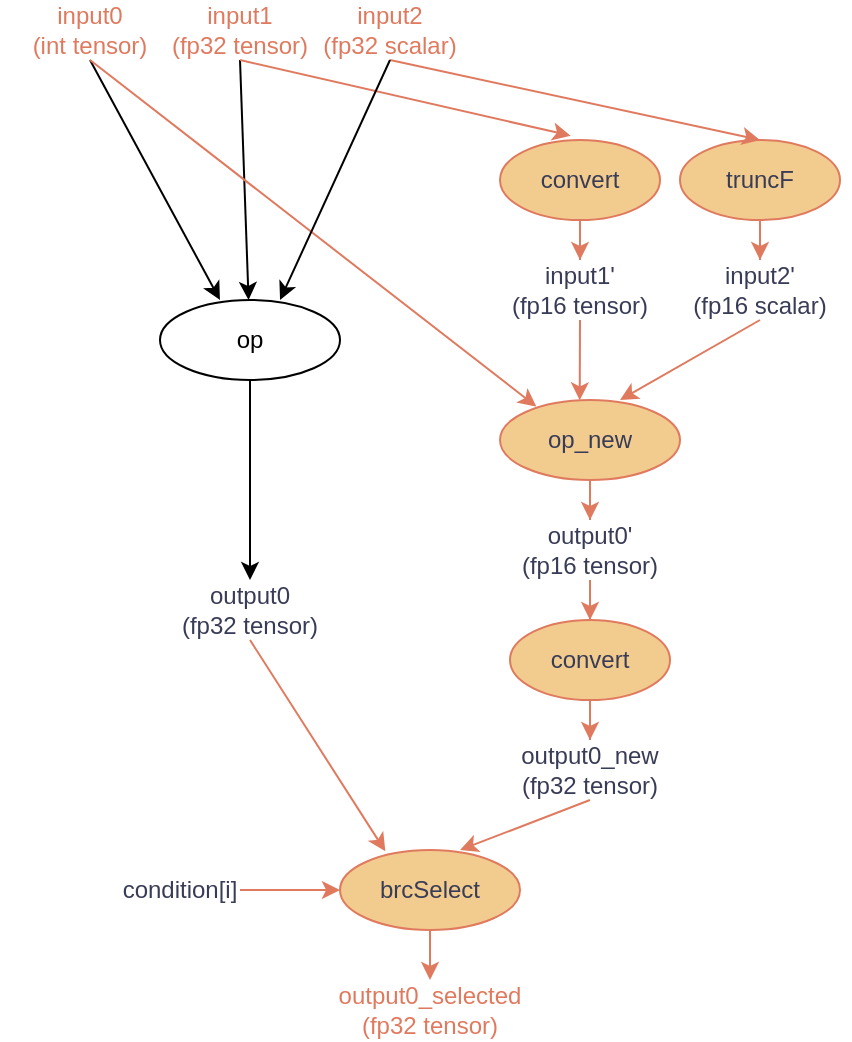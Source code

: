<mxfile version="27.1.6">
  <diagram name="第 1 页" id="8usLCUESEWRcv9b8wNLU">
    <mxGraphModel dx="823" dy="527" grid="1" gridSize="10" guides="1" tooltips="1" connect="1" arrows="1" fold="1" page="1" pageScale="1" pageWidth="827" pageHeight="1169" math="0" shadow="0">
      <root>
        <mxCell id="0" />
        <mxCell id="1" parent="0" />
        <mxCell id="YgcYX4NG-kuvZ8Um1KBY-14" value="" style="edgeStyle=orthogonalEdgeStyle;rounded=0;orthogonalLoop=1;jettySize=auto;html=1;labelBackgroundColor=none;fontColor=default;" edge="1" parent="1" source="YgcYX4NG-kuvZ8Um1KBY-1" target="YgcYX4NG-kuvZ8Um1KBY-9">
          <mxGeometry relative="1" as="geometry" />
        </mxCell>
        <mxCell id="YgcYX4NG-kuvZ8Um1KBY-1" value="op" style="ellipse;whiteSpace=wrap;html=1;labelBackgroundColor=none;" vertex="1" parent="1">
          <mxGeometry x="90" y="310" width="90" height="40" as="geometry" />
        </mxCell>
        <mxCell id="YgcYX4NG-kuvZ8Um1KBY-2" value="input1&lt;div&gt;(fp32 tensor)&lt;/div&gt;" style="text;html=1;align=center;verticalAlign=middle;whiteSpace=wrap;rounded=0;labelBackgroundColor=none;fontColor=light-dark(#e07a5f, #b6b8cf);" vertex="1" parent="1">
          <mxGeometry x="80" y="160" width="100" height="30" as="geometry" />
        </mxCell>
        <mxCell id="YgcYX4NG-kuvZ8Um1KBY-3" value="input2&lt;div&gt;(fp32 scalar)&lt;/div&gt;" style="text;html=1;align=center;verticalAlign=middle;whiteSpace=wrap;rounded=0;labelBackgroundColor=none;fontColor=light-dark(#e07a5f, #b6b8cf);" vertex="1" parent="1">
          <mxGeometry x="160" y="160" width="90" height="30" as="geometry" />
        </mxCell>
        <mxCell id="YgcYX4NG-kuvZ8Um1KBY-4" value="input0&lt;div&gt;(int tensor)&lt;/div&gt;" style="text;html=1;align=center;verticalAlign=middle;whiteSpace=wrap;rounded=0;labelBackgroundColor=none;fontColor=light-dark(#e07a5f, #b6b8cf);" vertex="1" parent="1">
          <mxGeometry x="10" y="160" width="90" height="30" as="geometry" />
        </mxCell>
        <mxCell id="YgcYX4NG-kuvZ8Um1KBY-9" value="output0&lt;div&gt;(fp32 tensor)&lt;/div&gt;" style="text;html=1;align=center;verticalAlign=middle;whiteSpace=wrap;rounded=0;labelBackgroundColor=none;fontColor=#393C56;" vertex="1" parent="1">
          <mxGeometry x="80" y="450" width="110" height="30" as="geometry" />
        </mxCell>
        <mxCell id="YgcYX4NG-kuvZ8Um1KBY-10" value="" style="endArrow=classic;html=1;rounded=0;exitX=0.5;exitY=1;exitDx=0;exitDy=0;labelBackgroundColor=none;fontColor=default;" edge="1" parent="1" source="YgcYX4NG-kuvZ8Um1KBY-2" target="YgcYX4NG-kuvZ8Um1KBY-1">
          <mxGeometry width="50" height="50" relative="1" as="geometry">
            <mxPoint x="270" y="320" as="sourcePoint" />
            <mxPoint x="130" y="230" as="targetPoint" />
          </mxGeometry>
        </mxCell>
        <mxCell id="YgcYX4NG-kuvZ8Um1KBY-13" value="" style="endArrow=classic;html=1;rounded=0;exitX=0.5;exitY=1;exitDx=0;exitDy=0;entryX=0.333;entryY=0;entryDx=0;entryDy=0;entryPerimeter=0;labelBackgroundColor=none;fontColor=default;" edge="1" parent="1" source="YgcYX4NG-kuvZ8Um1KBY-4" target="YgcYX4NG-kuvZ8Um1KBY-1">
          <mxGeometry width="50" height="50" relative="1" as="geometry">
            <mxPoint x="270" y="320" as="sourcePoint" />
            <mxPoint x="320" y="270" as="targetPoint" />
          </mxGeometry>
        </mxCell>
        <mxCell id="YgcYX4NG-kuvZ8Um1KBY-21" value="" style="edgeStyle=orthogonalEdgeStyle;rounded=0;orthogonalLoop=1;jettySize=auto;html=1;labelBackgroundColor=none;strokeColor=#E07A5F;fontColor=default;" edge="1" parent="1" source="YgcYX4NG-kuvZ8Um1KBY-15" target="YgcYX4NG-kuvZ8Um1KBY-19">
          <mxGeometry relative="1" as="geometry" />
        </mxCell>
        <mxCell id="YgcYX4NG-kuvZ8Um1KBY-15" value="convert" style="ellipse;whiteSpace=wrap;html=1;labelBackgroundColor=none;fillColor=#F2CC8F;strokeColor=#E07A5F;fontColor=#393C56;" vertex="1" parent="1">
          <mxGeometry x="260" y="230" width="80" height="40" as="geometry" />
        </mxCell>
        <mxCell id="YgcYX4NG-kuvZ8Um1KBY-24" value="" style="edgeStyle=orthogonalEdgeStyle;rounded=0;orthogonalLoop=1;jettySize=auto;html=1;labelBackgroundColor=none;strokeColor=#E07A5F;fontColor=default;" edge="1" parent="1" source="YgcYX4NG-kuvZ8Um1KBY-16" target="YgcYX4NG-kuvZ8Um1KBY-20">
          <mxGeometry relative="1" as="geometry" />
        </mxCell>
        <mxCell id="YgcYX4NG-kuvZ8Um1KBY-16" value="truncF" style="ellipse;whiteSpace=wrap;html=1;labelBackgroundColor=none;fillColor=#F2CC8F;strokeColor=#E07A5F;fontColor=#393C56;" vertex="1" parent="1">
          <mxGeometry x="350" y="230" width="80" height="40" as="geometry" />
        </mxCell>
        <mxCell id="YgcYX4NG-kuvZ8Um1KBY-17" value="" style="endArrow=classic;html=1;rounded=0;exitX=0.5;exitY=1;exitDx=0;exitDy=0;entryX=0.441;entryY=-0.054;entryDx=0;entryDy=0;entryPerimeter=0;labelBackgroundColor=none;strokeColor=#E07A5F;fontColor=default;" edge="1" parent="1" source="YgcYX4NG-kuvZ8Um1KBY-2" target="YgcYX4NG-kuvZ8Um1KBY-15">
          <mxGeometry width="50" height="50" relative="1" as="geometry">
            <mxPoint x="270" y="320" as="sourcePoint" />
            <mxPoint x="320" y="270" as="targetPoint" />
          </mxGeometry>
        </mxCell>
        <mxCell id="YgcYX4NG-kuvZ8Um1KBY-18" value="" style="endArrow=classic;html=1;rounded=0;exitX=0.5;exitY=1;exitDx=0;exitDy=0;entryX=0.5;entryY=0;entryDx=0;entryDy=0;labelBackgroundColor=none;strokeColor=#E07A5F;fontColor=default;" edge="1" parent="1" source="YgcYX4NG-kuvZ8Um1KBY-3" target="YgcYX4NG-kuvZ8Um1KBY-16">
          <mxGeometry width="50" height="50" relative="1" as="geometry">
            <mxPoint x="270" y="320" as="sourcePoint" />
            <mxPoint x="320" y="270" as="targetPoint" />
          </mxGeometry>
        </mxCell>
        <mxCell id="YgcYX4NG-kuvZ8Um1KBY-19" value="input1&#39;&lt;div&gt;(fp16 tensor)&lt;/div&gt;" style="text;html=1;align=center;verticalAlign=middle;whiteSpace=wrap;rounded=0;labelBackgroundColor=none;fontColor=#393C56;" vertex="1" parent="1">
          <mxGeometry x="260" y="290" width="80" height="30" as="geometry" />
        </mxCell>
        <mxCell id="YgcYX4NG-kuvZ8Um1KBY-20" value="input2&#39;&lt;div&gt;(fp16 scalar)&lt;/div&gt;" style="text;html=1;align=center;verticalAlign=middle;whiteSpace=wrap;rounded=0;labelBackgroundColor=none;fontColor=#393C56;" vertex="1" parent="1">
          <mxGeometry x="345" y="290" width="90" height="30" as="geometry" />
        </mxCell>
        <mxCell id="YgcYX4NG-kuvZ8Um1KBY-25" value="" style="endArrow=classic;html=1;rounded=0;exitX=0.5;exitY=1;exitDx=0;exitDy=0;entryX=0.202;entryY=0.082;entryDx=0;entryDy=0;entryPerimeter=0;labelBackgroundColor=none;strokeColor=#E07A5F;fontColor=default;" edge="1" parent="1" source="YgcYX4NG-kuvZ8Um1KBY-4" target="YgcYX4NG-kuvZ8Um1KBY-26">
          <mxGeometry width="50" height="50" relative="1" as="geometry">
            <mxPoint x="220" y="180" as="sourcePoint" />
            <mxPoint x="240" y="310" as="targetPoint" />
          </mxGeometry>
        </mxCell>
        <mxCell id="YgcYX4NG-kuvZ8Um1KBY-32" value="" style="edgeStyle=orthogonalEdgeStyle;rounded=0;orthogonalLoop=1;jettySize=auto;html=1;labelBackgroundColor=none;strokeColor=#E07A5F;fontColor=default;" edge="1" parent="1" source="YgcYX4NG-kuvZ8Um1KBY-26" target="YgcYX4NG-kuvZ8Um1KBY-30">
          <mxGeometry relative="1" as="geometry" />
        </mxCell>
        <mxCell id="YgcYX4NG-kuvZ8Um1KBY-26" value="op_new" style="ellipse;whiteSpace=wrap;html=1;labelBackgroundColor=none;fillColor=#F2CC8F;strokeColor=#E07A5F;fontColor=#393C56;" vertex="1" parent="1">
          <mxGeometry x="260" y="360" width="90" height="40" as="geometry" />
        </mxCell>
        <mxCell id="YgcYX4NG-kuvZ8Um1KBY-27" value="" style="endArrow=classic;html=1;rounded=0;exitX=0.5;exitY=1;exitDx=0;exitDy=0;entryX=0.443;entryY=0.004;entryDx=0;entryDy=0;entryPerimeter=0;labelBackgroundColor=none;strokeColor=#E07A5F;fontColor=default;" edge="1" parent="1" source="YgcYX4NG-kuvZ8Um1KBY-19" target="YgcYX4NG-kuvZ8Um1KBY-26">
          <mxGeometry width="50" height="50" relative="1" as="geometry">
            <mxPoint x="270" y="320" as="sourcePoint" />
            <mxPoint x="320" y="270" as="targetPoint" />
          </mxGeometry>
        </mxCell>
        <mxCell id="YgcYX4NG-kuvZ8Um1KBY-28" value="" style="endArrow=classic;html=1;rounded=0;exitX=0.5;exitY=1;exitDx=0;exitDy=0;entryX=0.667;entryY=0;entryDx=0;entryDy=0;entryPerimeter=0;labelBackgroundColor=none;strokeColor=#E07A5F;fontColor=default;" edge="1" parent="1" source="YgcYX4NG-kuvZ8Um1KBY-20" target="YgcYX4NG-kuvZ8Um1KBY-26">
          <mxGeometry width="50" height="50" relative="1" as="geometry">
            <mxPoint x="270" y="320" as="sourcePoint" />
            <mxPoint x="320" y="270" as="targetPoint" />
          </mxGeometry>
        </mxCell>
        <mxCell id="YgcYX4NG-kuvZ8Um1KBY-29" value="" style="endArrow=classic;html=1;rounded=0;exitX=0.5;exitY=1;exitDx=0;exitDy=0;entryX=0.667;entryY=0;entryDx=0;entryDy=0;entryPerimeter=0;labelBackgroundColor=none;fontColor=default;" edge="1" parent="1" source="YgcYX4NG-kuvZ8Um1KBY-3" target="YgcYX4NG-kuvZ8Um1KBY-1">
          <mxGeometry width="50" height="50" relative="1" as="geometry">
            <mxPoint x="270" y="320" as="sourcePoint" />
            <mxPoint x="320" y="270" as="targetPoint" />
          </mxGeometry>
        </mxCell>
        <mxCell id="YgcYX4NG-kuvZ8Um1KBY-34" value="" style="edgeStyle=orthogonalEdgeStyle;rounded=0;orthogonalLoop=1;jettySize=auto;html=1;labelBackgroundColor=none;strokeColor=#E07A5F;fontColor=default;" edge="1" parent="1" source="YgcYX4NG-kuvZ8Um1KBY-30" target="YgcYX4NG-kuvZ8Um1KBY-33">
          <mxGeometry relative="1" as="geometry" />
        </mxCell>
        <mxCell id="YgcYX4NG-kuvZ8Um1KBY-30" value="output0&#39;&lt;div&gt;(fp16 tensor)&lt;/div&gt;" style="text;html=1;align=center;verticalAlign=middle;whiteSpace=wrap;rounded=0;labelBackgroundColor=none;fontColor=#393C56;" vertex="1" parent="1">
          <mxGeometry x="250" y="420" width="110" height="30" as="geometry" />
        </mxCell>
        <mxCell id="YgcYX4NG-kuvZ8Um1KBY-36" value="" style="edgeStyle=orthogonalEdgeStyle;rounded=0;orthogonalLoop=1;jettySize=auto;html=1;labelBackgroundColor=none;strokeColor=#E07A5F;fontColor=default;" edge="1" parent="1" source="YgcYX4NG-kuvZ8Um1KBY-33" target="YgcYX4NG-kuvZ8Um1KBY-35">
          <mxGeometry relative="1" as="geometry" />
        </mxCell>
        <mxCell id="YgcYX4NG-kuvZ8Um1KBY-33" value="convert" style="ellipse;whiteSpace=wrap;html=1;labelBackgroundColor=none;fillColor=#F2CC8F;strokeColor=#E07A5F;fontColor=#393C56;" vertex="1" parent="1">
          <mxGeometry x="265" y="470" width="80" height="40" as="geometry" />
        </mxCell>
        <mxCell id="YgcYX4NG-kuvZ8Um1KBY-35" value="output0_new&lt;div&gt;(fp32 tensor)&lt;/div&gt;" style="text;html=1;align=center;verticalAlign=middle;whiteSpace=wrap;rounded=0;labelBackgroundColor=none;fontColor=#393C56;" vertex="1" parent="1">
          <mxGeometry x="250" y="530" width="110" height="30" as="geometry" />
        </mxCell>
        <mxCell id="YgcYX4NG-kuvZ8Um1KBY-44" value="" style="edgeStyle=orthogonalEdgeStyle;rounded=0;orthogonalLoop=1;jettySize=auto;html=1;labelBackgroundColor=none;strokeColor=#E07A5F;fontColor=default;" edge="1" parent="1" source="YgcYX4NG-kuvZ8Um1KBY-37" target="YgcYX4NG-kuvZ8Um1KBY-43">
          <mxGeometry relative="1" as="geometry" />
        </mxCell>
        <mxCell id="YgcYX4NG-kuvZ8Um1KBY-37" value="brcSelect" style="ellipse;whiteSpace=wrap;html=1;labelBackgroundColor=none;fillColor=#F2CC8F;strokeColor=#E07A5F;fontColor=#393C56;" vertex="1" parent="1">
          <mxGeometry x="180" y="585" width="90" height="40" as="geometry" />
        </mxCell>
        <mxCell id="YgcYX4NG-kuvZ8Um1KBY-38" value="" style="endArrow=classic;html=1;rounded=0;exitX=0.5;exitY=1;exitDx=0;exitDy=0;entryX=0.252;entryY=0.017;entryDx=0;entryDy=0;entryPerimeter=0;labelBackgroundColor=none;strokeColor=#E07A5F;fontColor=default;" edge="1" parent="1" source="YgcYX4NG-kuvZ8Um1KBY-9" target="YgcYX4NG-kuvZ8Um1KBY-37">
          <mxGeometry width="50" height="50" relative="1" as="geometry">
            <mxPoint x="240" y="450" as="sourcePoint" />
            <mxPoint x="290" y="400" as="targetPoint" />
          </mxGeometry>
        </mxCell>
        <mxCell id="YgcYX4NG-kuvZ8Um1KBY-39" value="" style="endArrow=classic;html=1;rounded=0;exitX=0.5;exitY=1;exitDx=0;exitDy=0;entryX=0.667;entryY=0;entryDx=0;entryDy=0;entryPerimeter=0;labelBackgroundColor=none;strokeColor=#E07A5F;fontColor=default;" edge="1" parent="1" source="YgcYX4NG-kuvZ8Um1KBY-35" target="YgcYX4NG-kuvZ8Um1KBY-37">
          <mxGeometry width="50" height="50" relative="1" as="geometry">
            <mxPoint x="250" y="550" as="sourcePoint" />
            <mxPoint x="210" y="580" as="targetPoint" />
          </mxGeometry>
        </mxCell>
        <mxCell id="YgcYX4NG-kuvZ8Um1KBY-42" value="" style="edgeStyle=orthogonalEdgeStyle;rounded=0;orthogonalLoop=1;jettySize=auto;html=1;labelBackgroundColor=none;strokeColor=#E07A5F;fontColor=default;" edge="1" parent="1" source="YgcYX4NG-kuvZ8Um1KBY-40" target="YgcYX4NG-kuvZ8Um1KBY-37">
          <mxGeometry relative="1" as="geometry" />
        </mxCell>
        <mxCell id="YgcYX4NG-kuvZ8Um1KBY-40" value="condition[i]" style="text;html=1;align=center;verticalAlign=middle;whiteSpace=wrap;rounded=0;labelBackgroundColor=none;fontColor=#393C56;" vertex="1" parent="1">
          <mxGeometry x="70" y="590" width="60" height="30" as="geometry" />
        </mxCell>
        <mxCell id="YgcYX4NG-kuvZ8Um1KBY-43" value="output0_selected&lt;div&gt;(fp32 tensor)&lt;/div&gt;" style="text;html=1;align=center;verticalAlign=middle;whiteSpace=wrap;rounded=0;labelBackgroundColor=none;fontColor=light-dark(#e07a5f, #b6b8cf);" vertex="1" parent="1">
          <mxGeometry x="170" y="650" width="110" height="30" as="geometry" />
        </mxCell>
      </root>
    </mxGraphModel>
  </diagram>
</mxfile>
